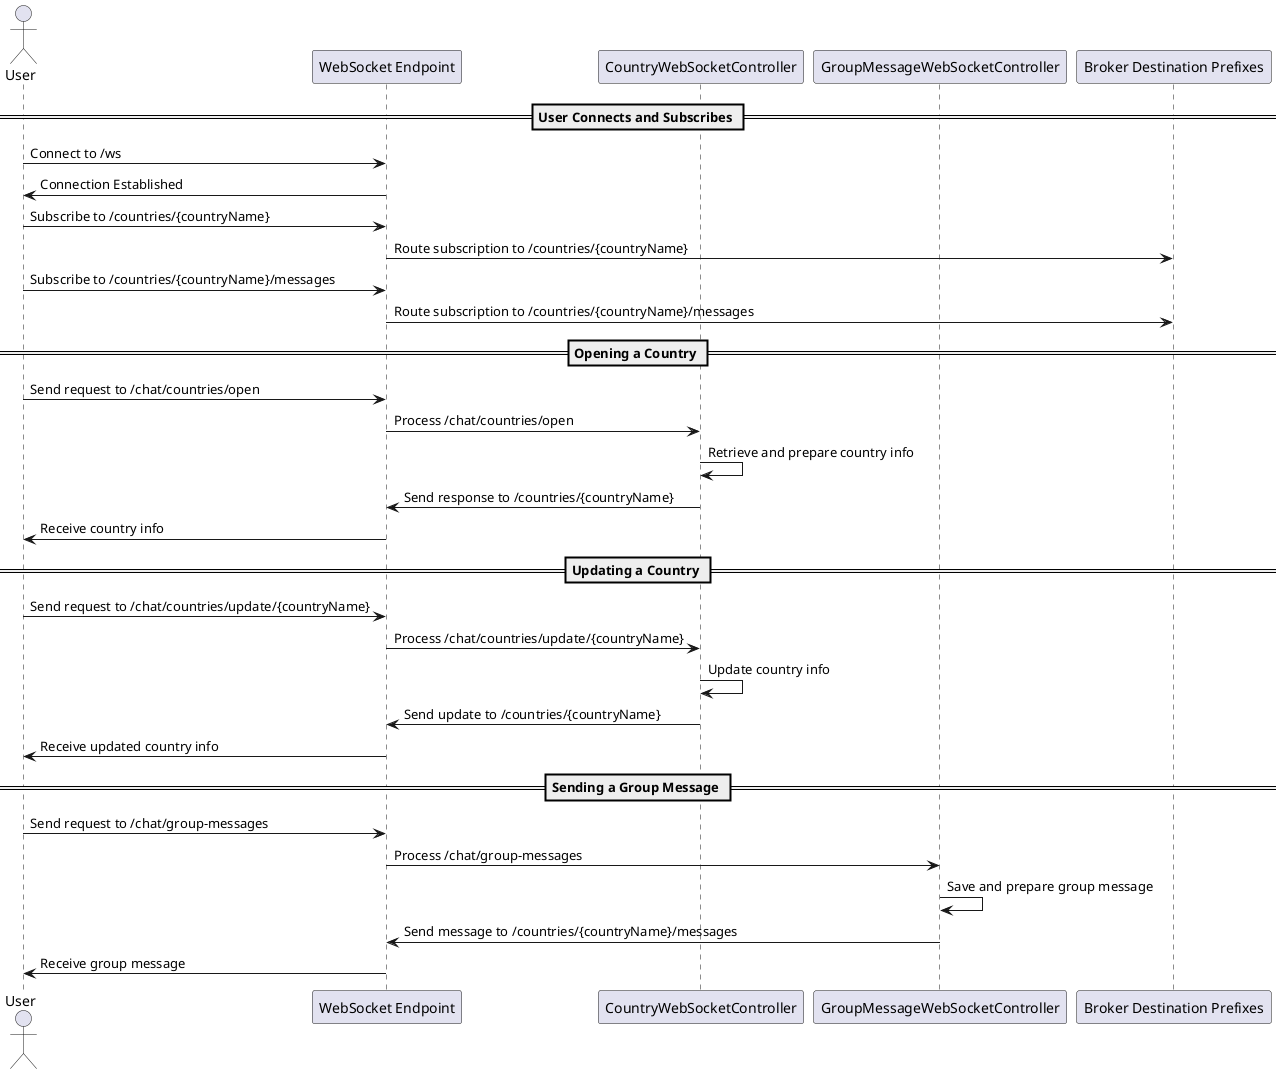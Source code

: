 @startuml
actor User
participant "WebSocket Endpoint" as WS
participant "CountryWebSocketController" as CWC
participant "GroupMessageWebSocketController" as GMWC
participant "Broker Destination Prefixes" as BDP

== User Connects and Subscribes ==
User -> WS: Connect to /ws
WS -> User: Connection Established

User -> WS: Subscribe to /countries/{countryName}
WS -> BDP: Route subscription to /countries/{countryName}

User -> WS: Subscribe to /countries/{countryName}/messages
WS -> BDP: Route subscription to /countries/{countryName}/messages

== Opening a Country ==
User -> WS: Send request to /chat/countries/open
WS -> CWC: Process /chat/countries/open
CWC -> CWC: Retrieve and prepare country info
CWC -> WS: Send response to /countries/{countryName}
WS -> User: Receive country info

== Updating a Country ==
User -> WS: Send request to /chat/countries/update/{countryName}
WS -> CWC: Process /chat/countries/update/{countryName}
CWC -> CWC: Update country info
CWC -> WS: Send update to /countries/{countryName}
WS -> User: Receive updated country info

== Sending a Group Message ==
User -> WS: Send request to /chat/group-messages
WS -> GMWC: Process /chat/group-messages
GMWC -> GMWC: Save and prepare group message
GMWC -> WS: Send message to /countries/{countryName}/messages
WS -> User: Receive group message

@enduml
